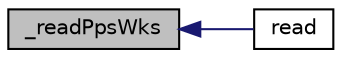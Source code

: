 digraph "_readPpsWks"
{
  edge [fontname="Helvetica",fontsize="10",labelfontname="Helvetica",labelfontsize="10"];
  node [fontname="Helvetica",fontsize="10",shape=record];
  rankdir="LR";
  Node10 [label="_readPpsWks",height=0.2,width=0.4,color="black", fillcolor="grey75", style="filled", fontcolor="black"];
  Node10 -> Node11 [dir="back",color="midnightblue",fontsize="10",style="solid",fontname="Helvetica"];
  Node11 [label="read",height=0.2,width=0.4,color="black", fillcolor="white", style="filled",URL="$class_p_h_p_excel___shared___o_l_e.html#a5e01d7dd9856bda2fe2e7cd6ff131a31"];
}
